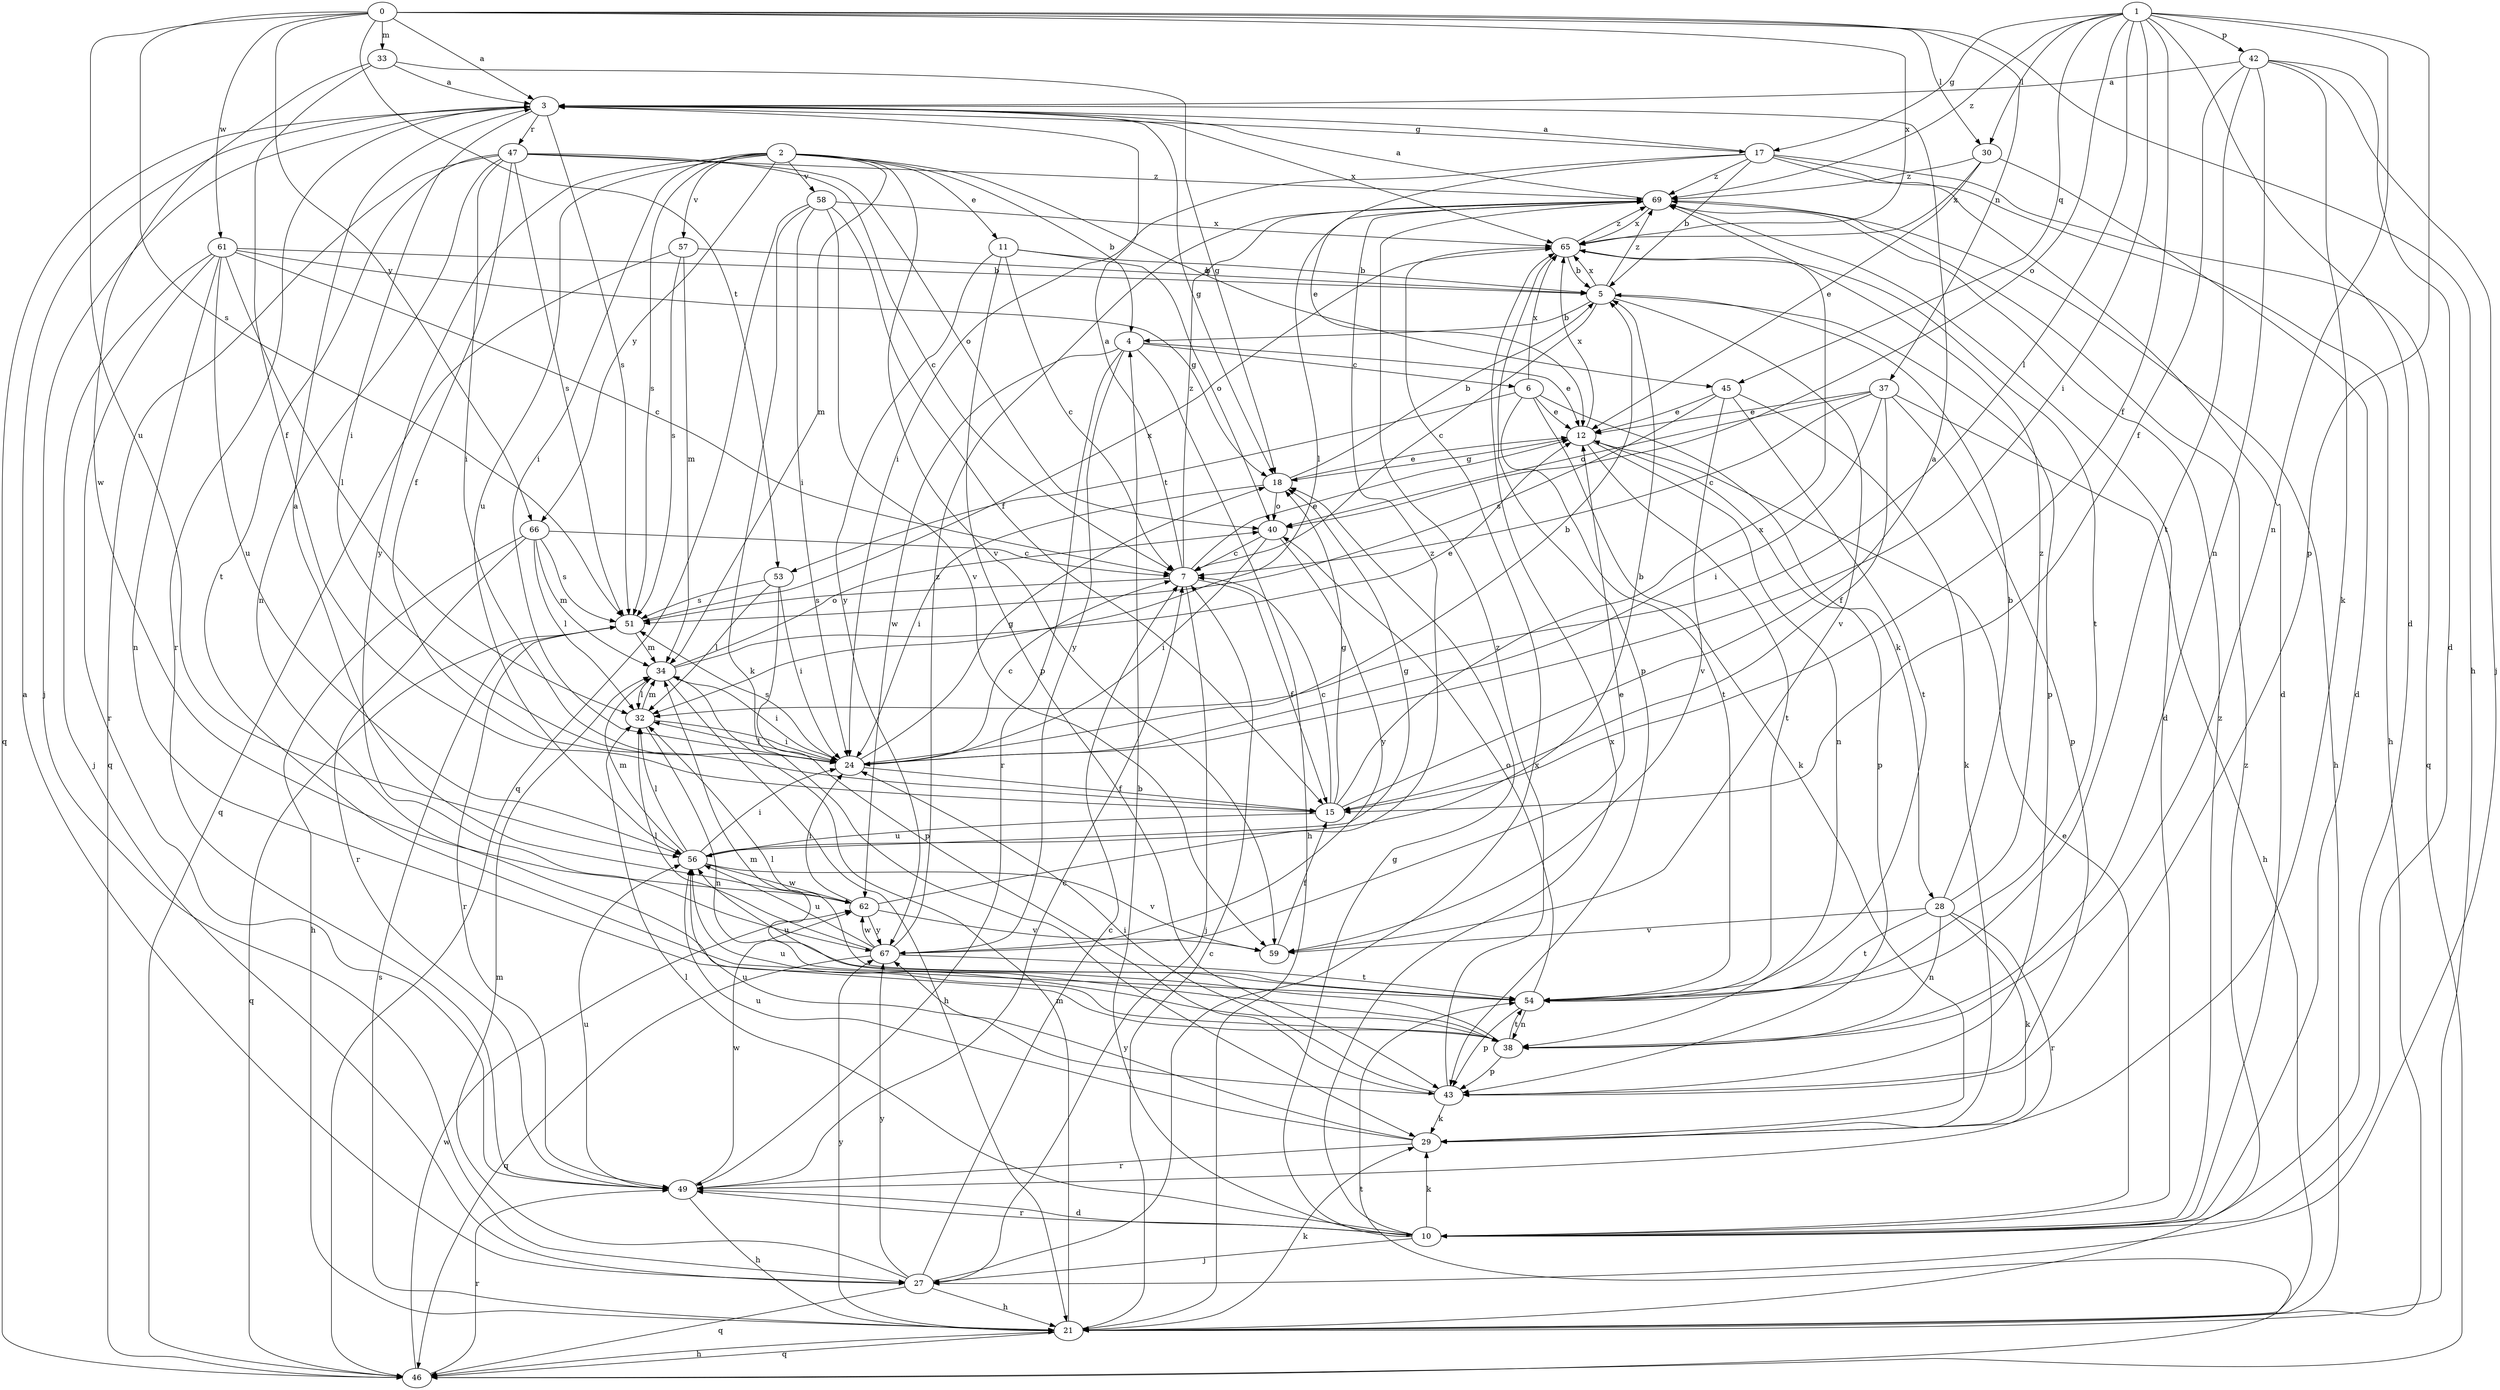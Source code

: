 strict digraph  {
0;
1;
2;
3;
4;
5;
6;
7;
10;
11;
12;
15;
17;
18;
21;
24;
27;
28;
29;
30;
32;
33;
34;
37;
38;
40;
42;
43;
45;
46;
47;
49;
51;
53;
54;
56;
57;
58;
59;
61;
62;
65;
66;
67;
69;
0 -> 3  [label=a];
0 -> 21  [label=h];
0 -> 30  [label=l];
0 -> 33  [label=m];
0 -> 37  [label=n];
0 -> 51  [label=s];
0 -> 53  [label=t];
0 -> 56  [label=u];
0 -> 61  [label=w];
0 -> 65  [label=x];
0 -> 66  [label=y];
1 -> 10  [label=d];
1 -> 15  [label=f];
1 -> 17  [label=g];
1 -> 24  [label=i];
1 -> 30  [label=l];
1 -> 32  [label=l];
1 -> 38  [label=n];
1 -> 40  [label=o];
1 -> 42  [label=p];
1 -> 43  [label=p];
1 -> 45  [label=q];
1 -> 69  [label=z];
2 -> 4  [label=b];
2 -> 11  [label=e];
2 -> 24  [label=i];
2 -> 34  [label=m];
2 -> 45  [label=q];
2 -> 51  [label=s];
2 -> 56  [label=u];
2 -> 57  [label=v];
2 -> 58  [label=v];
2 -> 59  [label=v];
2 -> 66  [label=y];
2 -> 67  [label=y];
3 -> 17  [label=g];
3 -> 18  [label=g];
3 -> 24  [label=i];
3 -> 27  [label=j];
3 -> 46  [label=q];
3 -> 47  [label=r];
3 -> 49  [label=r];
3 -> 51  [label=s];
3 -> 65  [label=x];
4 -> 6  [label=c];
4 -> 12  [label=e];
4 -> 21  [label=h];
4 -> 49  [label=r];
4 -> 62  [label=w];
4 -> 67  [label=y];
5 -> 4  [label=b];
5 -> 7  [label=c];
5 -> 43  [label=p];
5 -> 59  [label=v];
5 -> 65  [label=x];
5 -> 69  [label=z];
6 -> 12  [label=e];
6 -> 28  [label=k];
6 -> 29  [label=k];
6 -> 53  [label=t];
6 -> 54  [label=t];
6 -> 65  [label=x];
7 -> 3  [label=a];
7 -> 12  [label=e];
7 -> 15  [label=f];
7 -> 27  [label=j];
7 -> 51  [label=s];
7 -> 69  [label=z];
10 -> 4  [label=b];
10 -> 12  [label=e];
10 -> 18  [label=g];
10 -> 27  [label=j];
10 -> 29  [label=k];
10 -> 32  [label=l];
10 -> 49  [label=r];
10 -> 65  [label=x];
10 -> 69  [label=z];
11 -> 5  [label=b];
11 -> 7  [label=c];
11 -> 40  [label=o];
11 -> 43  [label=p];
11 -> 67  [label=y];
12 -> 18  [label=g];
12 -> 38  [label=n];
12 -> 43  [label=p];
12 -> 54  [label=t];
12 -> 65  [label=x];
15 -> 3  [label=a];
15 -> 7  [label=c];
15 -> 18  [label=g];
15 -> 56  [label=u];
15 -> 65  [label=x];
17 -> 3  [label=a];
17 -> 5  [label=b];
17 -> 10  [label=d];
17 -> 12  [label=e];
17 -> 21  [label=h];
17 -> 24  [label=i];
17 -> 46  [label=q];
17 -> 69  [label=z];
18 -> 5  [label=b];
18 -> 12  [label=e];
18 -> 24  [label=i];
18 -> 40  [label=o];
21 -> 7  [label=c];
21 -> 29  [label=k];
21 -> 34  [label=m];
21 -> 46  [label=q];
21 -> 51  [label=s];
21 -> 67  [label=y];
21 -> 69  [label=z];
24 -> 5  [label=b];
24 -> 7  [label=c];
24 -> 15  [label=f];
24 -> 18  [label=g];
24 -> 32  [label=l];
24 -> 51  [label=s];
27 -> 3  [label=a];
27 -> 7  [label=c];
27 -> 21  [label=h];
27 -> 34  [label=m];
27 -> 46  [label=q];
27 -> 65  [label=x];
27 -> 67  [label=y];
28 -> 5  [label=b];
28 -> 29  [label=k];
28 -> 38  [label=n];
28 -> 49  [label=r];
28 -> 54  [label=t];
28 -> 59  [label=v];
28 -> 69  [label=z];
29 -> 49  [label=r];
29 -> 56  [label=u];
29 -> 67  [label=y];
30 -> 10  [label=d];
30 -> 12  [label=e];
30 -> 65  [label=x];
30 -> 69  [label=z];
32 -> 24  [label=i];
32 -> 34  [label=m];
32 -> 38  [label=n];
33 -> 3  [label=a];
33 -> 15  [label=f];
33 -> 18  [label=g];
33 -> 62  [label=w];
34 -> 12  [label=e];
34 -> 21  [label=h];
34 -> 24  [label=i];
34 -> 32  [label=l];
34 -> 40  [label=o];
37 -> 7  [label=c];
37 -> 12  [label=e];
37 -> 15  [label=f];
37 -> 21  [label=h];
37 -> 24  [label=i];
37 -> 40  [label=o];
37 -> 43  [label=p];
38 -> 34  [label=m];
38 -> 43  [label=p];
38 -> 54  [label=t];
38 -> 56  [label=u];
40 -> 7  [label=c];
40 -> 24  [label=i];
40 -> 67  [label=y];
42 -> 3  [label=a];
42 -> 10  [label=d];
42 -> 15  [label=f];
42 -> 27  [label=j];
42 -> 29  [label=k];
42 -> 38  [label=n];
42 -> 54  [label=t];
43 -> 24  [label=i];
43 -> 29  [label=k];
43 -> 56  [label=u];
43 -> 69  [label=z];
45 -> 12  [label=e];
45 -> 29  [label=k];
45 -> 51  [label=s];
45 -> 54  [label=t];
45 -> 59  [label=v];
46 -> 21  [label=h];
46 -> 49  [label=r];
46 -> 54  [label=t];
46 -> 62  [label=w];
47 -> 7  [label=c];
47 -> 15  [label=f];
47 -> 24  [label=i];
47 -> 38  [label=n];
47 -> 40  [label=o];
47 -> 46  [label=q];
47 -> 51  [label=s];
47 -> 54  [label=t];
47 -> 69  [label=z];
49 -> 7  [label=c];
49 -> 10  [label=d];
49 -> 21  [label=h];
49 -> 56  [label=u];
49 -> 62  [label=w];
51 -> 34  [label=m];
51 -> 46  [label=q];
51 -> 49  [label=r];
51 -> 65  [label=x];
53 -> 24  [label=i];
53 -> 32  [label=l];
53 -> 43  [label=p];
53 -> 51  [label=s];
54 -> 32  [label=l];
54 -> 38  [label=n];
54 -> 40  [label=o];
54 -> 43  [label=p];
54 -> 56  [label=u];
56 -> 5  [label=b];
56 -> 18  [label=g];
56 -> 24  [label=i];
56 -> 32  [label=l];
56 -> 34  [label=m];
56 -> 59  [label=v];
56 -> 62  [label=w];
57 -> 5  [label=b];
57 -> 34  [label=m];
57 -> 46  [label=q];
57 -> 51  [label=s];
58 -> 15  [label=f];
58 -> 24  [label=i];
58 -> 29  [label=k];
58 -> 46  [label=q];
58 -> 59  [label=v];
58 -> 65  [label=x];
59 -> 15  [label=f];
61 -> 5  [label=b];
61 -> 7  [label=c];
61 -> 18  [label=g];
61 -> 27  [label=j];
61 -> 32  [label=l];
61 -> 38  [label=n];
61 -> 49  [label=r];
61 -> 56  [label=u];
62 -> 3  [label=a];
62 -> 24  [label=i];
62 -> 59  [label=v];
62 -> 67  [label=y];
62 -> 69  [label=z];
65 -> 5  [label=b];
65 -> 43  [label=p];
65 -> 54  [label=t];
65 -> 69  [label=z];
66 -> 7  [label=c];
66 -> 21  [label=h];
66 -> 32  [label=l];
66 -> 34  [label=m];
66 -> 49  [label=r];
66 -> 51  [label=s];
67 -> 12  [label=e];
67 -> 32  [label=l];
67 -> 46  [label=q];
67 -> 54  [label=t];
67 -> 56  [label=u];
67 -> 62  [label=w];
67 -> 69  [label=z];
69 -> 3  [label=a];
69 -> 10  [label=d];
69 -> 21  [label=h];
69 -> 32  [label=l];
69 -> 65  [label=x];
}

